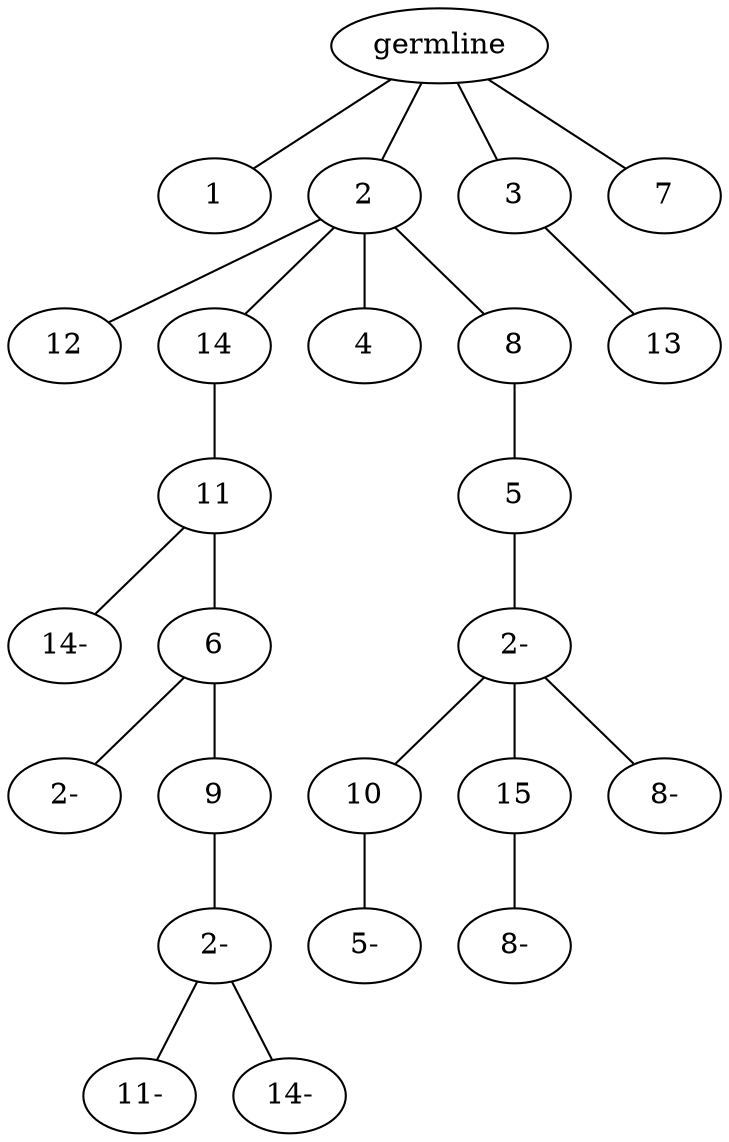graph tree {
    "139930856944976" [label="germline"];
    "139930856945312" [label="1"];
    "139930856945024" [label="2"];
    "139930856973072" [label="12"];
    "139930856974032" [label="14"];
    "139930856976288" [label="11"];
    "139930856973120" [label="14-"];
    "139930856973648" [label="6"];
    "139930856972544" [label="2-"];
    "139930856975472" [label="9"];
    "139930857006512" [label="2-"];
    "139930857006128" [label="11-"];
    "139930856944064" [label="14-"];
    "139930856974560" [label="4"];
    "139930856973696" [label="8"];
    "139930856972592" [label="5"];
    "139930857009008" [label="2-"];
    "139930857007472" [label="10"];
    "139930857006608" [label="5-"];
    "139930857006416" [label="15"];
    "139930857008864" [label="8-"];
    "139930857008480" [label="8-"];
    "139930856974464" [label="3"];
    "139930856973504" [label="13"];
    "139930856974704" [label="7"];
    "139930856944976" -- "139930856945312";
    "139930856944976" -- "139930856945024";
    "139930856944976" -- "139930856974464";
    "139930856944976" -- "139930856974704";
    "139930856945024" -- "139930856973072";
    "139930856945024" -- "139930856974032";
    "139930856945024" -- "139930856974560";
    "139930856945024" -- "139930856973696";
    "139930856974032" -- "139930856976288";
    "139930856976288" -- "139930856973120";
    "139930856976288" -- "139930856973648";
    "139930856973648" -- "139930856972544";
    "139930856973648" -- "139930856975472";
    "139930856975472" -- "139930857006512";
    "139930857006512" -- "139930857006128";
    "139930857006512" -- "139930856944064";
    "139930856973696" -- "139930856972592";
    "139930856972592" -- "139930857009008";
    "139930857009008" -- "139930857007472";
    "139930857009008" -- "139930857006416";
    "139930857009008" -- "139930857008480";
    "139930857007472" -- "139930857006608";
    "139930857006416" -- "139930857008864";
    "139930856974464" -- "139930856973504";
}
